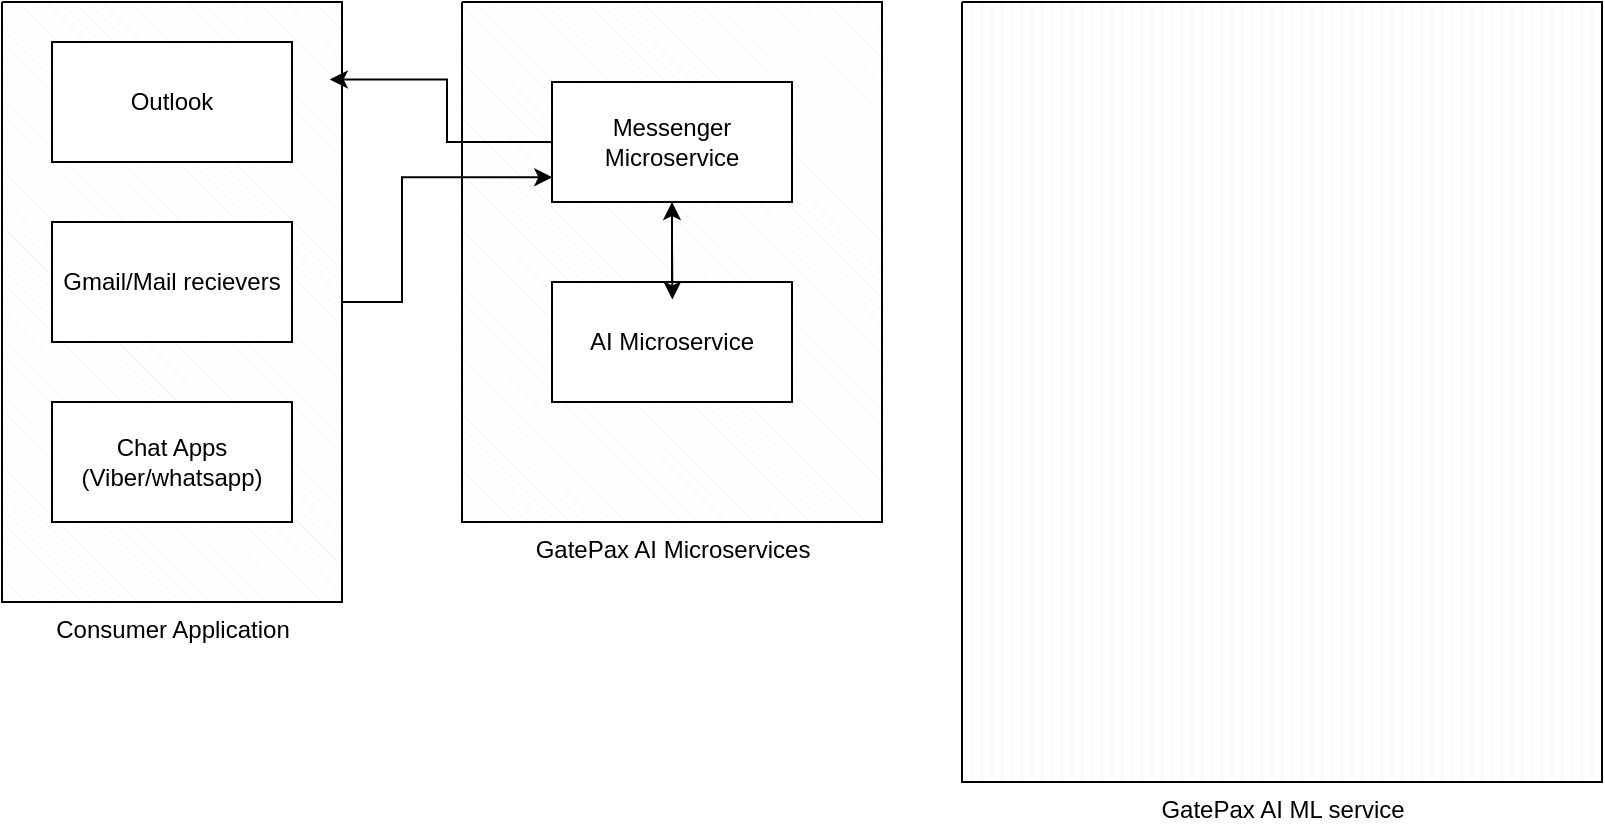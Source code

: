 <mxfile version="22.1.16" type="github">
  <diagram name="Page-1" id="GN4L_P-XQtYwMBfuK-No">
    <mxGraphModel dx="1193" dy="665" grid="1" gridSize="10" guides="1" tooltips="1" connect="1" arrows="1" fold="1" page="1" pageScale="1" pageWidth="827" pageHeight="1169" math="0" shadow="0">
      <root>
        <mxCell id="0" />
        <mxCell id="1" parent="0" />
        <mxCell id="CYMah9tlUehEqxaHunJz-1" value="Consumer Application" style="verticalLabelPosition=bottom;verticalAlign=top;html=1;shape=mxgraph.basic.patternFillRect;fillStyle=diagRev;step=5;fillStrokeWidth=0.2;fillStrokeColor=#dddddd;" vertex="1" parent="1">
          <mxGeometry x="20" y="90" width="170" height="300" as="geometry" />
        </mxCell>
        <mxCell id="CYMah9tlUehEqxaHunJz-2" value="Outlook" style="rounded=0;whiteSpace=wrap;html=1;" vertex="1" parent="1">
          <mxGeometry x="45" y="110" width="120" height="60" as="geometry" />
        </mxCell>
        <mxCell id="CYMah9tlUehEqxaHunJz-3" value="Gmail/Mail recievers" style="rounded=0;whiteSpace=wrap;html=1;" vertex="1" parent="1">
          <mxGeometry x="45" y="200" width="120" height="60" as="geometry" />
        </mxCell>
        <mxCell id="CYMah9tlUehEqxaHunJz-4" value="Chat Apps&lt;br&gt;(Viber/whatsapp)" style="rounded=0;whiteSpace=wrap;html=1;" vertex="1" parent="1">
          <mxGeometry x="45" y="290" width="120" height="60" as="geometry" />
        </mxCell>
        <mxCell id="CYMah9tlUehEqxaHunJz-6" value="GatePax AI Microservices" style="verticalLabelPosition=bottom;verticalAlign=top;html=1;shape=mxgraph.basic.patternFillRect;fillStyle=diagRev;step=5;fillStrokeWidth=0.2;fillStrokeColor=#dddddd;" vertex="1" parent="1">
          <mxGeometry x="250" y="90" width="210" height="260" as="geometry" />
        </mxCell>
        <mxCell id="CYMah9tlUehEqxaHunJz-9" value="Messenger Microservice" style="rounded=0;whiteSpace=wrap;html=1;" vertex="1" parent="1">
          <mxGeometry x="295" y="130" width="120" height="60" as="geometry" />
        </mxCell>
        <mxCell id="CYMah9tlUehEqxaHunJz-14" style="edgeStyle=orthogonalEdgeStyle;rounded=0;orthogonalLoop=1;jettySize=auto;html=1;entryX=0.5;entryY=1;entryDx=0;entryDy=0;" edge="1" parent="1" source="CYMah9tlUehEqxaHunJz-10" target="CYMah9tlUehEqxaHunJz-9">
          <mxGeometry relative="1" as="geometry" />
        </mxCell>
        <mxCell id="CYMah9tlUehEqxaHunJz-10" value="AI Microservice" style="rounded=0;whiteSpace=wrap;html=1;" vertex="1" parent="1">
          <mxGeometry x="295" y="230" width="120" height="60" as="geometry" />
        </mxCell>
        <mxCell id="CYMah9tlUehEqxaHunJz-12" style="edgeStyle=orthogonalEdgeStyle;rounded=0;orthogonalLoop=1;jettySize=auto;html=1;entryX=0.215;entryY=0.337;entryDx=0;entryDy=0;entryPerimeter=0;" edge="1" parent="1" source="CYMah9tlUehEqxaHunJz-1" target="CYMah9tlUehEqxaHunJz-6">
          <mxGeometry relative="1" as="geometry" />
        </mxCell>
        <mxCell id="CYMah9tlUehEqxaHunJz-13" style="edgeStyle=orthogonalEdgeStyle;rounded=0;orthogonalLoop=1;jettySize=auto;html=1;entryX=0.501;entryY=0.572;entryDx=0;entryDy=0;entryPerimeter=0;" edge="1" parent="1" source="CYMah9tlUehEqxaHunJz-9" target="CYMah9tlUehEqxaHunJz-6">
          <mxGeometry relative="1" as="geometry" />
        </mxCell>
        <mxCell id="CYMah9tlUehEqxaHunJz-16" style="edgeStyle=orthogonalEdgeStyle;rounded=0;orthogonalLoop=1;jettySize=auto;html=1;entryX=0.964;entryY=0.129;entryDx=0;entryDy=0;entryPerimeter=0;" edge="1" parent="1" source="CYMah9tlUehEqxaHunJz-9" target="CYMah9tlUehEqxaHunJz-1">
          <mxGeometry relative="1" as="geometry" />
        </mxCell>
        <mxCell id="CYMah9tlUehEqxaHunJz-17" value="GatePax AI ML service" style="verticalLabelPosition=bottom;verticalAlign=top;html=1;shape=mxgraph.basic.patternFillRect;fillStyle=vert;step=5;fillStrokeWidth=0.2;fillStrokeColor=#dddddd;" vertex="1" parent="1">
          <mxGeometry x="500" y="90" width="320" height="390" as="geometry" />
        </mxCell>
      </root>
    </mxGraphModel>
  </diagram>
</mxfile>
